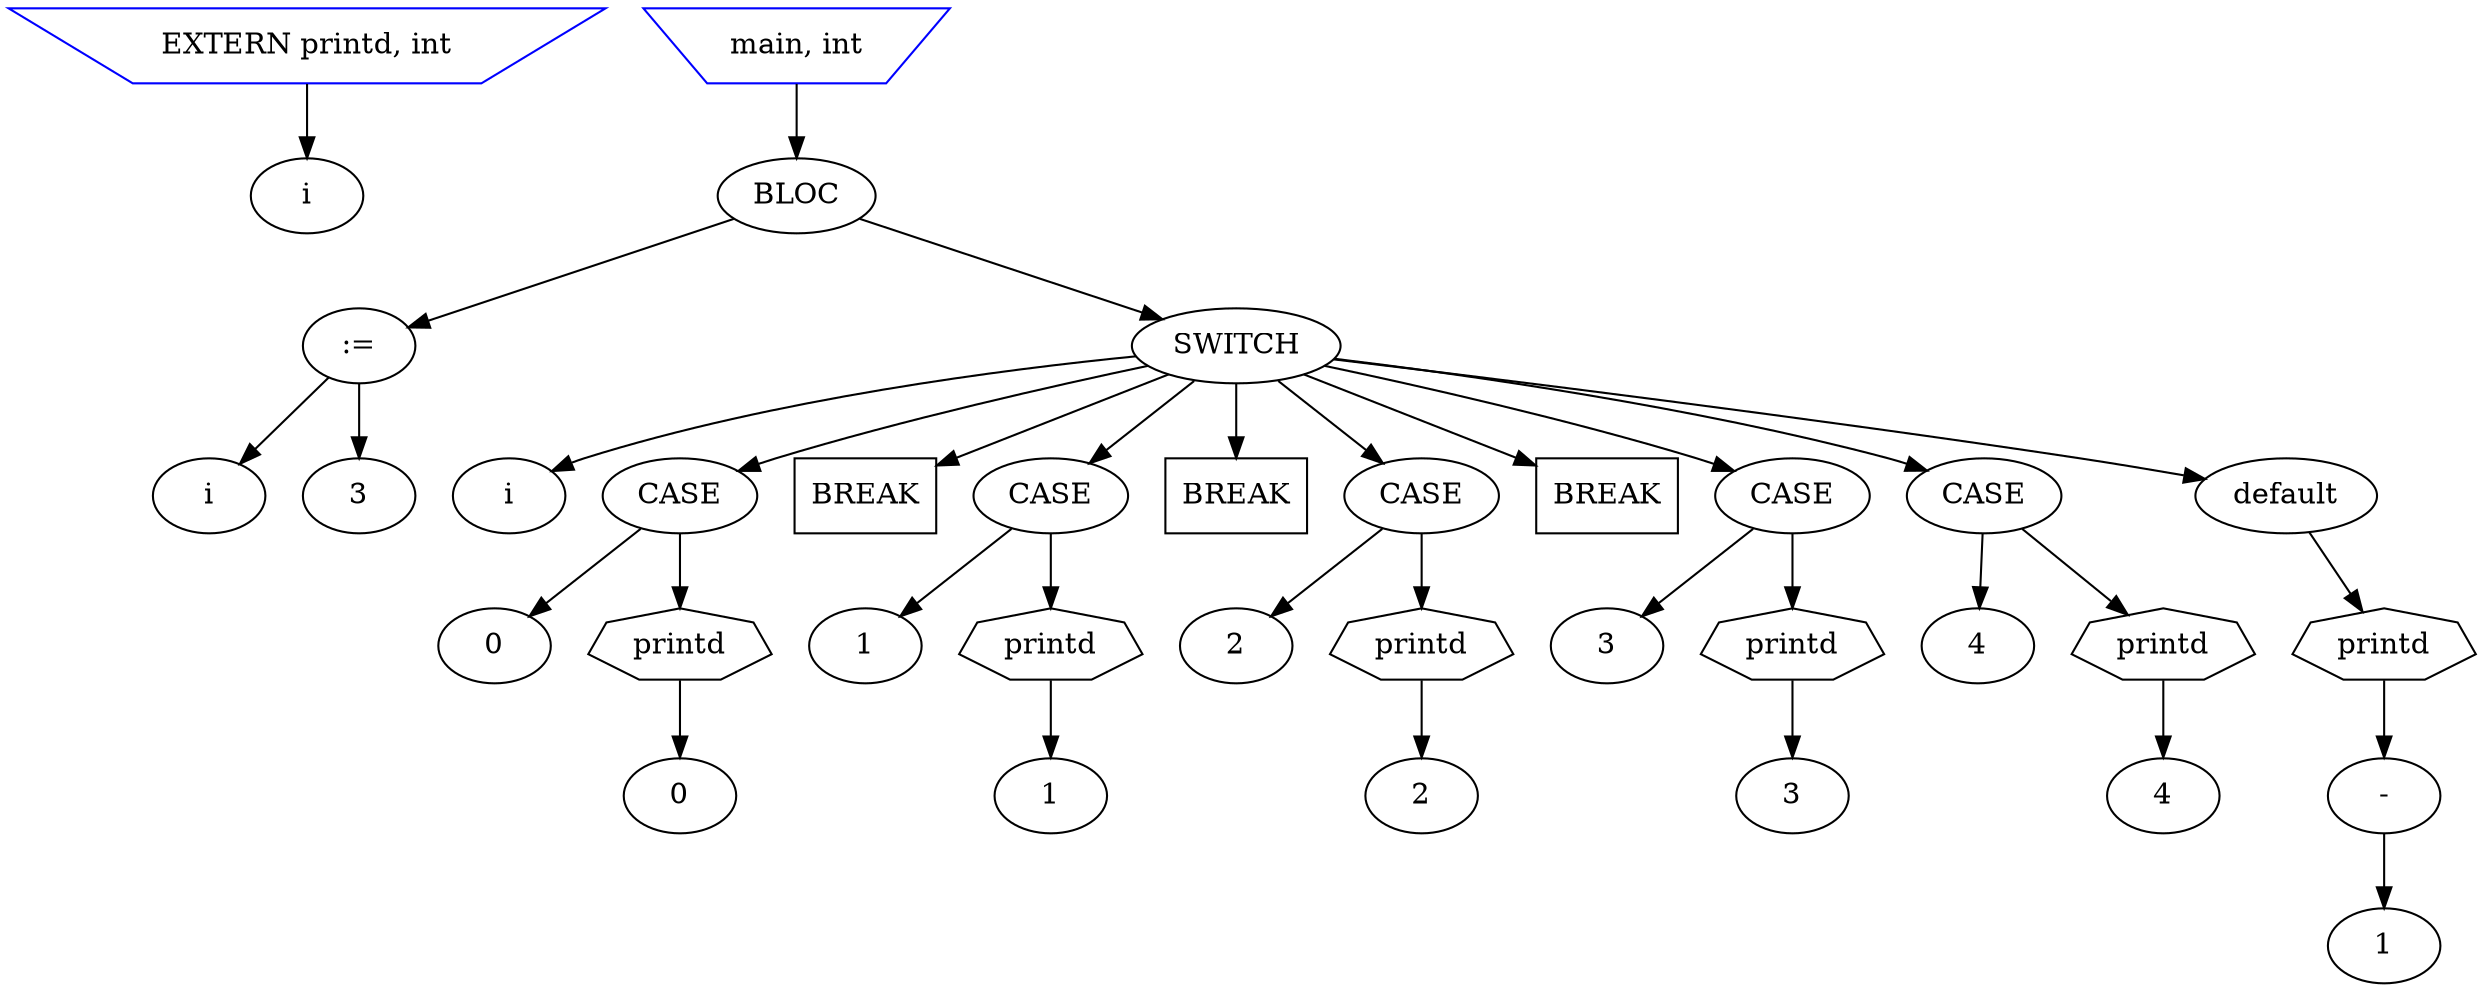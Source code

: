 digraph G {
node_0 [label="EXTERN printd, int"shape=invtrapezium color=blue];
node_0 -> node_1;
node_1 [label="i"];
node_2 [label="main, int"shape=invtrapezium color=blue];
node_2 -> node_3;
node_3 [label="BLOC"];
node_3 -> node_4;
node_4 [label=":="];
node_4 -> node_5;
node_5 [label="i"];
node_4 -> node_6;
node_6 [label="3"];
node_3 -> node_7;
node_7 [label="SWITCH"];
node_7 -> node_8;
node_8 [label="i"];
node_7 -> node_9;
node_9 [label="CASE"];
node_9 -> node_10;
node_10 [label="0"];
node_9 -> node_11;
node_11 [label="printd"shape=septagon];
node_11 -> node_12;
node_12 [label="0"];
node_7 -> node_13;
node_13 [label="BREAK"shape=box];
node_7 -> node_14;
node_14 [label="CASE"];
node_14 -> node_15;
node_15 [label="1"];
node_14 -> node_16;
node_16 [label="printd"shape=septagon];
node_16 -> node_17;
node_17 [label="1"];
node_7 -> node_18;
node_18 [label="BREAK"shape=box];
node_7 -> node_19;
node_19 [label="CASE"];
node_19 -> node_20;
node_20 [label="2"];
node_19 -> node_21;
node_21 [label="printd"shape=septagon];
node_21 -> node_22;
node_22 [label="2"];
node_7 -> node_23;
node_23 [label="BREAK"shape=box];
node_7 -> node_24;
node_24 [label="CASE"];
node_24 -> node_25;
node_25 [label="3"];
node_24 -> node_26;
node_26 [label="printd"shape=septagon];
node_26 -> node_27;
node_27 [label="3"];
node_7 -> node_28;
node_28 [label="CASE"];
node_28 -> node_29;
node_29 [label="4"];
node_28 -> node_30;
node_30 [label="printd"shape=septagon];
node_30 -> node_31;
node_31 [label="4"];
node_7 -> node_32;
node_32 [label="default"];
node_32 -> node_33;
node_33 [label="printd"shape=septagon];
node_33 -> node_34;
node_34 [label="-"];
node_34 -> node_35;
node_35 [label="1"];
}